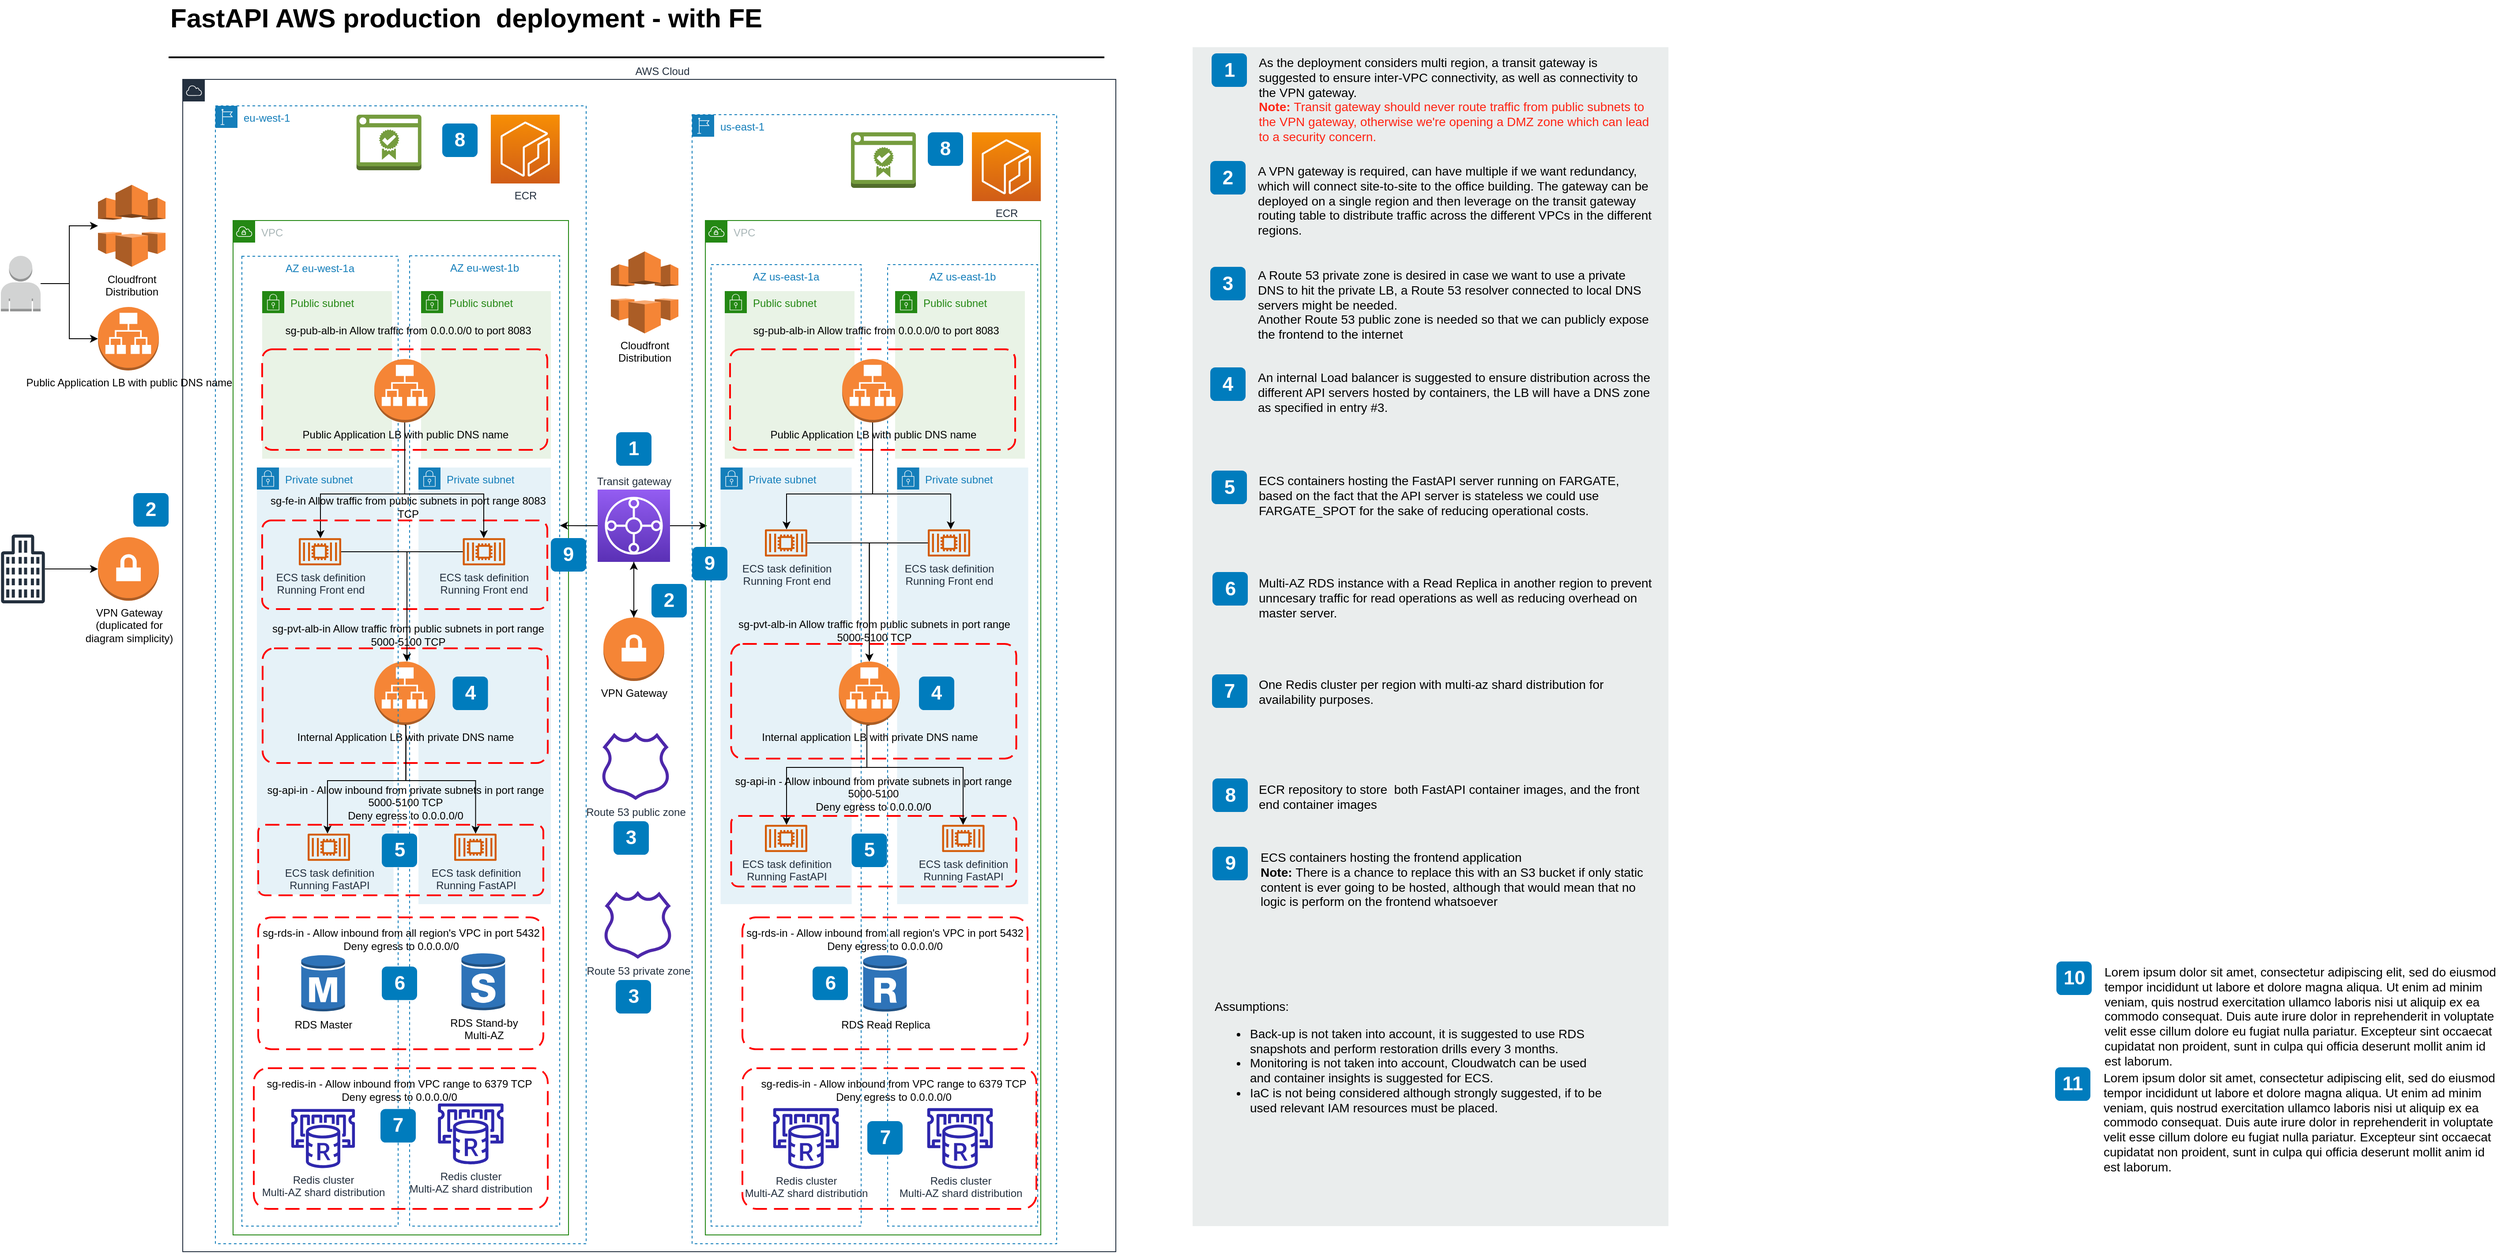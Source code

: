 <mxfile version="19.0.3" type="github">
  <diagram id="mDt5uaCLTZAT6XnBU3LA" name="Page-1">
    <mxGraphModel dx="2276" dy="579" grid="1" gridSize="10" guides="1" tooltips="1" connect="1" arrows="1" fold="1" page="1" pageScale="1" pageWidth="1169" pageHeight="827" math="0" shadow="0">
      <root>
        <mxCell id="0" />
        <mxCell id="1" parent="0" />
        <mxCell id="QfXva4Vi_orBSrp60xKn-21" value="AWS Cloud" style="points=[[0,0],[0.25,0],[0.5,0],[0.75,0],[1,0],[1,0.25],[1,0.5],[1,0.75],[1,1],[0.75,1],[0.5,1],[0.25,1],[0,1],[0,0.75],[0,0.5],[0,0.25]];outlineConnect=0;gradientColor=none;html=1;whiteSpace=wrap;fontSize=12;fontStyle=0;container=1;pointerEvents=0;collapsible=0;recursiveResize=0;shape=mxgraph.aws4.group;grIcon=mxgraph.aws4.group_aws_cloud;strokeColor=#232F3E;fillColor=none;verticalAlign=bottom;align=center;spacingLeft=30;fontColor=#232F3E;dashed=0;labelPosition=center;verticalLabelPosition=top;" vertex="1" parent="1">
          <mxGeometry x="-684" y="120" width="1057" height="1329" as="geometry" />
        </mxCell>
        <mxCell id="QfXva4Vi_orBSrp60xKn-22" value="eu-west-1" style="points=[[0,0],[0.25,0],[0.5,0],[0.75,0],[1,0],[1,0.25],[1,0.5],[1,0.75],[1,1],[0.75,1],[0.5,1],[0.25,1],[0,1],[0,0.75],[0,0.5],[0,0.25]];outlineConnect=0;gradientColor=none;html=1;whiteSpace=wrap;fontSize=12;fontStyle=0;container=1;pointerEvents=0;collapsible=0;recursiveResize=0;shape=mxgraph.aws4.group;grIcon=mxgraph.aws4.group_region;strokeColor=#147EBA;fillColor=none;verticalAlign=top;align=left;spacingLeft=30;fontColor=#147EBA;dashed=1;" vertex="1" parent="QfXva4Vi_orBSrp60xKn-21">
          <mxGeometry x="37" y="30" width="420" height="1290" as="geometry" />
        </mxCell>
        <mxCell id="QfXva4Vi_orBSrp60xKn-124" value="Public subnet" style="points=[[0,0],[0.25,0],[0.5,0],[0.75,0],[1,0],[1,0.25],[1,0.5],[1,0.75],[1,1],[0.75,1],[0.5,1],[0.25,1],[0,1],[0,0.75],[0,0.5],[0,0.25]];outlineConnect=0;gradientColor=none;html=1;whiteSpace=wrap;fontSize=12;fontStyle=0;container=1;pointerEvents=0;collapsible=0;recursiveResize=0;shape=mxgraph.aws4.group;grIcon=mxgraph.aws4.group_security_group;grStroke=0;strokeColor=#248814;fillColor=#E9F3E6;verticalAlign=top;align=left;spacingLeft=30;fontColor=#248814;dashed=0;" vertex="1" parent="QfXva4Vi_orBSrp60xKn-22">
          <mxGeometry x="233" y="210" width="147" height="190" as="geometry" />
        </mxCell>
        <mxCell id="QfXva4Vi_orBSrp60xKn-23" value="AZ eu-west-1b" style="fillColor=none;strokeColor=#147EBA;dashed=1;verticalAlign=top;fontStyle=0;fontColor=#147EBA;" vertex="1" parent="QfXva4Vi_orBSrp60xKn-22">
          <mxGeometry x="220" y="170" width="170" height="1100" as="geometry" />
        </mxCell>
        <mxCell id="QfXva4Vi_orBSrp60xKn-27" value="Private subnet" style="points=[[0,0],[0.25,0],[0.5,0],[0.75,0],[1,0],[1,0.25],[1,0.5],[1,0.75],[1,1],[0.75,1],[0.5,1],[0.25,1],[0,1],[0,0.75],[0,0.5],[0,0.25]];outlineConnect=0;gradientColor=none;html=1;whiteSpace=wrap;fontSize=12;fontStyle=0;container=1;pointerEvents=0;collapsible=0;recursiveResize=0;shape=mxgraph.aws4.group;grIcon=mxgraph.aws4.group_security_group;grStroke=0;strokeColor=#147EBA;fillColor=#E6F2F8;verticalAlign=top;align=left;spacingLeft=30;fontColor=#147EBA;dashed=0;" vertex="1" parent="QfXva4Vi_orBSrp60xKn-22">
          <mxGeometry x="47" y="410" width="154.75" height="484" as="geometry" />
        </mxCell>
        <mxCell id="QfXva4Vi_orBSrp60xKn-49" value="4" style="rounded=1;whiteSpace=wrap;html=1;fillColor=#007CBD;strokeColor=none;fontColor=#FFFFFF;fontStyle=1;fontSize=22;labelBackgroundColor=none;" vertex="1" parent="QfXva4Vi_orBSrp60xKn-27">
          <mxGeometry x="222.25" y="144" width="40" height="38" as="geometry" />
        </mxCell>
        <mxCell id="QfXva4Vi_orBSrp60xKn-24" value="Private subnet" style="points=[[0,0],[0.25,0],[0.5,0],[0.75,0],[1,0],[1,0.25],[1,0.5],[1,0.75],[1,1],[0.75,1],[0.5,1],[0.25,1],[0,1],[0,0.75],[0,0.5],[0,0.25]];outlineConnect=0;gradientColor=none;html=1;whiteSpace=wrap;fontSize=12;fontStyle=0;container=1;pointerEvents=0;collapsible=0;recursiveResize=0;shape=mxgraph.aws4.group;grIcon=mxgraph.aws4.group_security_group;grStroke=0;strokeColor=#147EBA;fillColor=#E6F2F8;verticalAlign=top;align=left;spacingLeft=30;fontColor=#147EBA;dashed=0;" vertex="1" parent="QfXva4Vi_orBSrp60xKn-22">
          <mxGeometry x="230" y="410" width="150" height="495" as="geometry" />
        </mxCell>
        <mxCell id="QfXva4Vi_orBSrp60xKn-47" value="" style="rounded=1;arcSize=10;dashed=1;strokeColor=#ff0000;fillColor=none;gradientColor=none;dashPattern=8 4;strokeWidth=2;" vertex="1" parent="QfXva4Vi_orBSrp60xKn-24">
          <mxGeometry x="-176.5" y="205" width="323" height="130" as="geometry" />
        </mxCell>
        <mxCell id="QfXva4Vi_orBSrp60xKn-127" value="4" style="rounded=1;whiteSpace=wrap;html=1;fillColor=#007CBD;strokeColor=none;fontColor=#FFFFFF;fontStyle=1;fontSize=22;labelBackgroundColor=none;" vertex="1" parent="QfXva4Vi_orBSrp60xKn-24">
          <mxGeometry x="38.75" y="237" width="40" height="38" as="geometry" />
        </mxCell>
        <mxCell id="QfXva4Vi_orBSrp60xKn-46" value="Internal Application LB with private DNS name" style="outlineConnect=0;dashed=0;verticalLabelPosition=bottom;verticalAlign=top;align=center;html=1;shape=mxgraph.aws3.application_load_balancer;fillColor=#F58536;gradientColor=none;" vertex="1" parent="QfXva4Vi_orBSrp60xKn-24">
          <mxGeometry x="-50" y="220" width="69" height="72" as="geometry" />
        </mxCell>
        <mxCell id="QfXva4Vi_orBSrp60xKn-25" value="VPC" style="points=[[0,0],[0.25,0],[0.5,0],[0.75,0],[1,0],[1,0.25],[1,0.5],[1,0.75],[1,1],[0.75,1],[0.5,1],[0.25,1],[0,1],[0,0.75],[0,0.5],[0,0.25]];outlineConnect=0;gradientColor=none;html=1;whiteSpace=wrap;fontSize=12;fontStyle=0;container=1;pointerEvents=0;collapsible=0;recursiveResize=0;shape=mxgraph.aws4.group;grIcon=mxgraph.aws4.group_vpc;strokeColor=#248814;fillColor=none;verticalAlign=top;align=left;spacingLeft=30;fontColor=#AAB7B8;dashed=0;" vertex="1" parent="QfXva4Vi_orBSrp60xKn-22">
          <mxGeometry x="20" y="130" width="380" height="1150" as="geometry" />
        </mxCell>
        <mxCell id="QfXva4Vi_orBSrp60xKn-26" value="AZ eu-west-1a" style="fillColor=none;strokeColor=#147EBA;dashed=1;verticalAlign=top;fontStyle=0;fontColor=#147EBA;" vertex="1" parent="QfXva4Vi_orBSrp60xKn-25">
          <mxGeometry x="10" y="40.5" width="177" height="1099.5" as="geometry" />
        </mxCell>
        <mxCell id="QfXva4Vi_orBSrp60xKn-28" value="RDS Master" style="outlineConnect=0;dashed=0;verticalLabelPosition=bottom;verticalAlign=top;align=center;html=1;shape=mxgraph.aws3.rds_db_instance;fillColor=#2E73B8;gradientColor=none;" vertex="1" parent="QfXva4Vi_orBSrp60xKn-25">
          <mxGeometry x="77.25" y="831.75" width="49.5" height="66" as="geometry" />
        </mxCell>
        <mxCell id="QfXva4Vi_orBSrp60xKn-33" value="" style="rounded=1;arcSize=10;dashed=1;strokeColor=#ff0000;fillColor=none;gradientColor=none;dashPattern=8 4;strokeWidth=2;" vertex="1" parent="QfXva4Vi_orBSrp60xKn-25">
          <mxGeometry x="28.5" y="790" width="323" height="149.5" as="geometry" />
        </mxCell>
        <mxCell id="QfXva4Vi_orBSrp60xKn-34" value="sg-rds-in - Allow inbound from all region&#39;s VPC in port 5432&lt;br&gt;Deny egress to 0.0.0.0/0" style="text;html=1;strokeColor=none;fillColor=none;align=center;verticalAlign=middle;whiteSpace=wrap;rounded=0;" vertex="1" parent="QfXva4Vi_orBSrp60xKn-25">
          <mxGeometry x="28.5" y="800" width="323" height="30" as="geometry" />
        </mxCell>
        <mxCell id="QfXva4Vi_orBSrp60xKn-39" value="6" style="rounded=1;whiteSpace=wrap;html=1;fillColor=#007CBD;strokeColor=none;fontColor=#FFFFFF;fontStyle=1;fontSize=22;labelBackgroundColor=none;" vertex="1" parent="QfXva4Vi_orBSrp60xKn-25">
          <mxGeometry x="168.5" y="845.75" width="40" height="38" as="geometry" />
        </mxCell>
        <mxCell id="QfXva4Vi_orBSrp60xKn-42" value="RDS Stand-by&lt;br&gt;Multi-AZ" style="outlineConnect=0;dashed=0;verticalLabelPosition=bottom;verticalAlign=top;align=center;html=1;shape=mxgraph.aws3.rds_db_instance_standby_multi_az;fillColor=#2E73B8;gradientColor=none;" vertex="1" parent="QfXva4Vi_orBSrp60xKn-25">
          <mxGeometry x="258.75" y="830" width="49.5" height="66" as="geometry" />
        </mxCell>
        <mxCell id="QfXva4Vi_orBSrp60xKn-93" value="Public subnet" style="points=[[0,0],[0.25,0],[0.5,0],[0.75,0],[1,0],[1,0.25],[1,0.5],[1,0.75],[1,1],[0.75,1],[0.5,1],[0.25,1],[0,1],[0,0.75],[0,0.5],[0,0.25]];outlineConnect=0;gradientColor=none;html=1;whiteSpace=wrap;fontSize=12;fontStyle=0;container=1;pointerEvents=0;collapsible=0;recursiveResize=0;shape=mxgraph.aws4.group;grIcon=mxgraph.aws4.group_security_group;grStroke=0;strokeColor=#248814;fillColor=#E9F3E6;verticalAlign=top;align=left;spacingLeft=30;fontColor=#248814;dashed=0;" vertex="1" parent="QfXva4Vi_orBSrp60xKn-25">
          <mxGeometry x="33" y="80" width="147" height="190" as="geometry" />
        </mxCell>
        <mxCell id="QfXva4Vi_orBSrp60xKn-125" value="" style="rounded=1;arcSize=10;dashed=1;strokeColor=#ff0000;fillColor=none;gradientColor=none;dashPattern=8 4;strokeWidth=2;" vertex="1" parent="QfXva4Vi_orBSrp60xKn-25">
          <mxGeometry x="33" y="146" width="323" height="114" as="geometry" />
        </mxCell>
        <mxCell id="QfXva4Vi_orBSrp60xKn-132" style="edgeStyle=orthogonalEdgeStyle;rounded=0;orthogonalLoop=1;jettySize=auto;html=1;exitX=0.5;exitY=1;exitDx=0;exitDy=0;exitPerimeter=0;" edge="1" parent="QfXva4Vi_orBSrp60xKn-25" source="QfXva4Vi_orBSrp60xKn-126" target="QfXva4Vi_orBSrp60xKn-129">
          <mxGeometry relative="1" as="geometry">
            <Array as="points">
              <mxPoint x="195" y="310" />
              <mxPoint x="99" y="310" />
            </Array>
          </mxGeometry>
        </mxCell>
        <mxCell id="QfXva4Vi_orBSrp60xKn-126" value="Public Application LB with public DNS name" style="outlineConnect=0;dashed=0;verticalLabelPosition=bottom;verticalAlign=top;align=center;html=1;shape=mxgraph.aws3.application_load_balancer;fillColor=#F58536;gradientColor=none;" vertex="1" parent="QfXva4Vi_orBSrp60xKn-25">
          <mxGeometry x="160" y="157" width="69" height="72" as="geometry" />
        </mxCell>
        <mxCell id="QfXva4Vi_orBSrp60xKn-128" value="sg-pub-alb-in Allow traffic from 0.0.0.0/0 to port 8083" style="text;html=1;strokeColor=none;fillColor=none;align=center;verticalAlign=middle;whiteSpace=wrap;rounded=0;" vertex="1" parent="QfXva4Vi_orBSrp60xKn-25">
          <mxGeometry x="36.5" y="110" width="323" height="30" as="geometry" />
        </mxCell>
        <mxCell id="QfXva4Vi_orBSrp60xKn-129" value="ECS task definition&lt;br&gt;Running Front end&lt;br&gt;" style="sketch=0;outlineConnect=0;fontColor=#232F3E;gradientColor=none;fillColor=#D45B07;strokeColor=none;dashed=0;verticalLabelPosition=bottom;verticalAlign=top;align=center;html=1;fontSize=12;fontStyle=0;aspect=fixed;pointerEvents=1;shape=mxgraph.aws4.container_2;" vertex="1" parent="QfXva4Vi_orBSrp60xKn-25">
          <mxGeometry x="74.5" y="360" width="48" height="31" as="geometry" />
        </mxCell>
        <mxCell id="QfXva4Vi_orBSrp60xKn-251" value="" style="rounded=1;arcSize=10;dashed=1;strokeColor=#ff0000;fillColor=none;gradientColor=none;dashPattern=8 4;strokeWidth=2;" vertex="1" parent="QfXva4Vi_orBSrp60xKn-25">
          <mxGeometry x="33" y="340" width="323" height="100.5" as="geometry" />
        </mxCell>
        <mxCell id="QfXva4Vi_orBSrp60xKn-252" value="sg-fe-in Allow traffic from public subnets in port range 8083 TCP" style="text;html=1;strokeColor=none;fillColor=none;align=center;verticalAlign=middle;whiteSpace=wrap;rounded=0;" vertex="1" parent="QfXva4Vi_orBSrp60xKn-25">
          <mxGeometry x="36.5" y="310" width="323" height="30" as="geometry" />
        </mxCell>
        <mxCell id="QfXva4Vi_orBSrp60xKn-41" value="ECR" style="sketch=0;points=[[0,0,0],[0.25,0,0],[0.5,0,0],[0.75,0,0],[1,0,0],[0,1,0],[0.25,1,0],[0.5,1,0],[0.75,1,0],[1,1,0],[0,0.25,0],[0,0.5,0],[0,0.75,0],[1,0.25,0],[1,0.5,0],[1,0.75,0]];outlineConnect=0;fontColor=#232F3E;gradientColor=#F78E04;gradientDirection=north;fillColor=#D05C17;strokeColor=#ffffff;dashed=0;verticalLabelPosition=bottom;verticalAlign=top;align=center;html=1;fontSize=12;fontStyle=0;aspect=fixed;shape=mxgraph.aws4.resourceIcon;resIcon=mxgraph.aws4.ecr;" vertex="1" parent="QfXva4Vi_orBSrp60xKn-22">
          <mxGeometry x="312" y="10" width="78" height="78" as="geometry" />
        </mxCell>
        <mxCell id="QfXva4Vi_orBSrp60xKn-50" value="8" style="rounded=1;whiteSpace=wrap;html=1;fillColor=#007CBD;strokeColor=none;fontColor=#FFFFFF;fontStyle=1;fontSize=22;labelBackgroundColor=none;" vertex="1" parent="QfXva4Vi_orBSrp60xKn-22">
          <mxGeometry x="257" y="20" width="40" height="38" as="geometry" />
        </mxCell>
        <mxCell id="QfXva4Vi_orBSrp60xKn-29" value="Redis cluster&lt;br&gt;Multi-AZ shard distribution" style="sketch=0;outlineConnect=0;fontColor=#232F3E;gradientColor=none;fillColor=#2E27AD;strokeColor=none;dashed=0;verticalLabelPosition=bottom;verticalAlign=top;align=center;html=1;fontSize=12;fontStyle=0;aspect=fixed;pointerEvents=1;shape=mxgraph.aws4.elasticache_for_redis;" vertex="1" parent="QfXva4Vi_orBSrp60xKn-22">
          <mxGeometry x="84.13" y="1137.25" width="75.74" height="67" as="geometry" />
        </mxCell>
        <mxCell id="QfXva4Vi_orBSrp60xKn-30" value="" style="rounded=1;arcSize=10;dashed=1;strokeColor=#ff0000;fillColor=none;gradientColor=none;dashPattern=8 4;strokeWidth=2;" vertex="1" parent="QfXva4Vi_orBSrp60xKn-22">
          <mxGeometry x="43.5" y="1091" width="333" height="159.5" as="geometry" />
        </mxCell>
        <mxCell id="QfXva4Vi_orBSrp60xKn-31" value="sg-redis-in - Allow inbound from VPC range to 6379 TCP&lt;br&gt;Deny egress to 0.0.0.0/0" style="text;html=1;strokeColor=none;fillColor=none;align=center;verticalAlign=middle;whiteSpace=wrap;rounded=0;" vertex="1" parent="QfXva4Vi_orBSrp60xKn-22">
          <mxGeometry x="47" y="1101" width="323" height="30" as="geometry" />
        </mxCell>
        <mxCell id="QfXva4Vi_orBSrp60xKn-40" value="7" style="rounded=1;whiteSpace=wrap;html=1;fillColor=#007CBD;strokeColor=none;fontColor=#FFFFFF;fontStyle=1;fontSize=22;labelBackgroundColor=none;" vertex="1" parent="QfXva4Vi_orBSrp60xKn-22">
          <mxGeometry x="187" y="1137.25" width="40" height="38" as="geometry" />
        </mxCell>
        <mxCell id="QfXva4Vi_orBSrp60xKn-43" value="Redis cluster&lt;br&gt;Multi-AZ shard distribution" style="sketch=0;outlineConnect=0;fontColor=#232F3E;gradientColor=none;fillColor=#2E27AD;strokeColor=none;dashed=0;verticalLabelPosition=bottom;verticalAlign=top;align=center;html=1;fontSize=12;fontStyle=0;aspect=fixed;pointerEvents=1;shape=mxgraph.aws4.elasticache_for_redis;" vertex="1" parent="QfXva4Vi_orBSrp60xKn-22">
          <mxGeometry x="250.25" y="1131" width="78" height="69" as="geometry" />
        </mxCell>
        <mxCell id="QfXva4Vi_orBSrp60xKn-32" value="ECS task definition&lt;br&gt;Running FastAPI" style="sketch=0;outlineConnect=0;fontColor=#232F3E;gradientColor=none;fillColor=#D45B07;strokeColor=none;dashed=0;verticalLabelPosition=bottom;verticalAlign=top;align=center;html=1;fontSize=12;fontStyle=0;aspect=fixed;pointerEvents=1;shape=mxgraph.aws4.container_2;" vertex="1" parent="QfXva4Vi_orBSrp60xKn-22">
          <mxGeometry x="104.5" y="825" width="48" height="31" as="geometry" />
        </mxCell>
        <mxCell id="QfXva4Vi_orBSrp60xKn-35" value="" style="rounded=1;arcSize=10;dashed=1;strokeColor=#ff0000;fillColor=none;gradientColor=none;dashPattern=8 4;strokeWidth=2;" vertex="1" parent="QfXva4Vi_orBSrp60xKn-22">
          <mxGeometry x="48.5" y="815" width="323" height="80" as="geometry" />
        </mxCell>
        <mxCell id="QfXva4Vi_orBSrp60xKn-36" value="ECS task definition&lt;br&gt;Running FastAPI&lt;br&gt;&lt;br&gt;" style="sketch=0;outlineConnect=0;fontColor=#232F3E;gradientColor=none;fillColor=#D45B07;strokeColor=none;dashed=0;verticalLabelPosition=bottom;verticalAlign=top;align=center;html=1;fontSize=12;fontStyle=0;aspect=fixed;pointerEvents=1;shape=mxgraph.aws4.container_2;" vertex="1" parent="QfXva4Vi_orBSrp60xKn-22">
          <mxGeometry x="270.5" y="825" width="48" height="31" as="geometry" />
        </mxCell>
        <mxCell id="QfXva4Vi_orBSrp60xKn-38" value="5" style="rounded=1;whiteSpace=wrap;html=1;fillColor=#007CBD;strokeColor=none;fontColor=#FFFFFF;fontStyle=1;fontSize=22;labelBackgroundColor=none;" vertex="1" parent="QfXva4Vi_orBSrp60xKn-22">
          <mxGeometry x="188.5" y="825" width="40" height="38" as="geometry" />
        </mxCell>
        <mxCell id="QfXva4Vi_orBSrp60xKn-44" style="edgeStyle=orthogonalEdgeStyle;rounded=0;orthogonalLoop=1;jettySize=auto;html=1;entryX=0.243;entryY=0.125;entryDx=0;entryDy=0;entryPerimeter=0;" edge="1" parent="QfXva4Vi_orBSrp60xKn-22" source="QfXva4Vi_orBSrp60xKn-46" target="QfXva4Vi_orBSrp60xKn-35">
          <mxGeometry relative="1" as="geometry">
            <Array as="points">
              <mxPoint x="215.75" y="765" />
              <mxPoint x="126.75" y="765" />
            </Array>
          </mxGeometry>
        </mxCell>
        <mxCell id="QfXva4Vi_orBSrp60xKn-45" style="edgeStyle=orthogonalEdgeStyle;rounded=0;orthogonalLoop=1;jettySize=auto;html=1;exitX=0.5;exitY=1;exitDx=0;exitDy=0;exitPerimeter=0;" edge="1" parent="QfXva4Vi_orBSrp60xKn-22" source="QfXva4Vi_orBSrp60xKn-46" target="QfXva4Vi_orBSrp60xKn-36">
          <mxGeometry relative="1" as="geometry">
            <Array as="points">
              <mxPoint x="215.75" y="765" />
              <mxPoint x="294.75" y="765" />
            </Array>
          </mxGeometry>
        </mxCell>
        <mxCell id="QfXva4Vi_orBSrp60xKn-37" value="sg-api-in - Allow inbound from private subnets in port range 5000-5100 TCP&lt;br&gt;Deny egress to 0.0.0.0/0" style="text;html=1;strokeColor=none;fillColor=none;align=center;verticalAlign=middle;whiteSpace=wrap;rounded=0;" vertex="1" parent="QfXva4Vi_orBSrp60xKn-22">
          <mxGeometry x="53.5" y="775" width="323" height="30" as="geometry" />
        </mxCell>
        <mxCell id="QfXva4Vi_orBSrp60xKn-48" value="sg-pvt-alb-in Allow traffic from public subnets in port range 5000-5100 TCP" style="text;html=1;strokeColor=none;fillColor=none;align=center;verticalAlign=middle;whiteSpace=wrap;rounded=0;" vertex="1" parent="QfXva4Vi_orBSrp60xKn-22">
          <mxGeometry x="57" y="585" width="323" height="30" as="geometry" />
        </mxCell>
        <mxCell id="QfXva4Vi_orBSrp60xKn-131" value="ECS task definition&lt;br&gt;Running Front end&lt;br&gt;" style="sketch=0;outlineConnect=0;fontColor=#232F3E;gradientColor=none;fillColor=#D45B07;strokeColor=none;dashed=0;verticalLabelPosition=bottom;verticalAlign=top;align=center;html=1;fontSize=12;fontStyle=0;aspect=fixed;pointerEvents=1;shape=mxgraph.aws4.container_2;" vertex="1" parent="QfXva4Vi_orBSrp60xKn-22">
          <mxGeometry x="280.25" y="490" width="48" height="31" as="geometry" />
        </mxCell>
        <mxCell id="QfXva4Vi_orBSrp60xKn-133" style="edgeStyle=orthogonalEdgeStyle;rounded=0;orthogonalLoop=1;jettySize=auto;html=1;exitX=0.5;exitY=1;exitDx=0;exitDy=0;exitPerimeter=0;" edge="1" parent="QfXva4Vi_orBSrp60xKn-22" source="QfXva4Vi_orBSrp60xKn-126" target="QfXva4Vi_orBSrp60xKn-131">
          <mxGeometry relative="1" as="geometry">
            <Array as="points">
              <mxPoint x="215" y="440" />
              <mxPoint x="304" y="440" />
            </Array>
          </mxGeometry>
        </mxCell>
        <mxCell id="QfXva4Vi_orBSrp60xKn-138" value="" style="outlineConnect=0;dashed=0;verticalLabelPosition=bottom;verticalAlign=top;align=center;html=1;shape=mxgraph.aws3.certificate_manager_2;fillColor=#759C3E;gradientColor=none;" vertex="1" parent="QfXva4Vi_orBSrp60xKn-22">
          <mxGeometry x="159.87" y="10" width="73.5" height="63" as="geometry" />
        </mxCell>
        <mxCell id="QfXva4Vi_orBSrp60xKn-134" style="edgeStyle=orthogonalEdgeStyle;rounded=0;orthogonalLoop=1;jettySize=auto;html=1;" edge="1" parent="QfXva4Vi_orBSrp60xKn-22" source="QfXva4Vi_orBSrp60xKn-129" target="QfXva4Vi_orBSrp60xKn-46">
          <mxGeometry relative="1" as="geometry">
            <Array as="points">
              <mxPoint x="217" y="506" />
            </Array>
          </mxGeometry>
        </mxCell>
        <mxCell id="QfXva4Vi_orBSrp60xKn-243" value="9" style="rounded=1;whiteSpace=wrap;html=1;fillColor=#007CBD;strokeColor=none;fontColor=#FFFFFF;fontStyle=1;fontSize=22;labelBackgroundColor=none;" vertex="1" parent="QfXva4Vi_orBSrp60xKn-22">
          <mxGeometry x="380" y="490" width="40" height="38" as="geometry" />
        </mxCell>
        <mxCell id="QfXva4Vi_orBSrp60xKn-222" style="edgeStyle=orthogonalEdgeStyle;rounded=0;orthogonalLoop=1;jettySize=auto;html=1;entryX=1.002;entryY=0.278;entryDx=0;entryDy=0;entryPerimeter=0;" edge="1" parent="QfXva4Vi_orBSrp60xKn-21" source="QfXva4Vi_orBSrp60xKn-51" target="QfXva4Vi_orBSrp60xKn-23">
          <mxGeometry relative="1" as="geometry">
            <Array as="points">
              <mxPoint x="449" y="506" />
              <mxPoint x="449" y="506" />
            </Array>
          </mxGeometry>
        </mxCell>
        <mxCell id="QfXva4Vi_orBSrp60xKn-237" style="edgeStyle=orthogonalEdgeStyle;rounded=0;orthogonalLoop=1;jettySize=auto;html=1;" edge="1" parent="QfXva4Vi_orBSrp60xKn-21" source="QfXva4Vi_orBSrp60xKn-51">
          <mxGeometry relative="1" as="geometry">
            <mxPoint x="594" y="506" as="targetPoint" />
          </mxGeometry>
        </mxCell>
        <mxCell id="QfXva4Vi_orBSrp60xKn-51" value="Transit gateway" style="sketch=0;points=[[0,0,0],[0.25,0,0],[0.5,0,0],[0.75,0,0],[1,0,0],[0,1,0],[0.25,1,0],[0.5,1,0],[0.75,1,0],[1,1,0],[0,0.25,0],[0,0.5,0],[0,0.75,0],[1,0.25,0],[1,0.5,0],[1,0.75,0]];outlineConnect=0;fontColor=#232F3E;gradientColor=#945DF2;gradientDirection=north;fillColor=#5A30B5;strokeColor=#ffffff;dashed=0;verticalLabelPosition=top;verticalAlign=bottom;align=center;html=1;fontSize=12;fontStyle=0;aspect=fixed;shape=mxgraph.aws4.resourceIcon;resIcon=mxgraph.aws4.transit_gateway;labelPosition=center;" vertex="1" parent="QfXva4Vi_orBSrp60xKn-21">
          <mxGeometry x="470" y="465" width="82" height="82" as="geometry" />
        </mxCell>
        <mxCell id="QfXva4Vi_orBSrp60xKn-52" value="VPN Gateway" style="outlineConnect=0;dashed=0;verticalLabelPosition=bottom;verticalAlign=top;align=center;html=1;shape=mxgraph.aws3.vpn_gateway;fillColor=#F58536;gradientColor=none;" vertex="1" parent="QfXva4Vi_orBSrp60xKn-21">
          <mxGeometry x="476.5" y="610" width="69" height="72" as="geometry" />
        </mxCell>
        <mxCell id="QfXva4Vi_orBSrp60xKn-53" value="us-east-1" style="points=[[0,0],[0.25,0],[0.5,0],[0.75,0],[1,0],[1,0.25],[1,0.5],[1,0.75],[1,1],[0.75,1],[0.5,1],[0.25,1],[0,1],[0,0.75],[0,0.5],[0,0.25]];outlineConnect=0;gradientColor=none;html=1;whiteSpace=wrap;fontSize=12;fontStyle=0;container=1;pointerEvents=0;collapsible=0;recursiveResize=0;shape=mxgraph.aws4.group;grIcon=mxgraph.aws4.group_region;strokeColor=#147EBA;fillColor=none;verticalAlign=top;align=left;spacingLeft=30;fontColor=#147EBA;dashed=1;" vertex="1" parent="QfXva4Vi_orBSrp60xKn-21">
          <mxGeometry x="577" y="40" width="413" height="1280" as="geometry" />
        </mxCell>
        <mxCell id="QfXva4Vi_orBSrp60xKn-55" value="AZ us-east-1b" style="fillColor=none;strokeColor=#147EBA;dashed=1;verticalAlign=top;fontStyle=0;fontColor=#147EBA;" vertex="1" parent="QfXva4Vi_orBSrp60xKn-53">
          <mxGeometry x="221.5" y="170" width="170" height="1090" as="geometry" />
        </mxCell>
        <mxCell id="QfXva4Vi_orBSrp60xKn-57" value="AZ us-east-1a" style="fillColor=none;strokeColor=#147EBA;dashed=1;verticalAlign=top;fontStyle=0;fontColor=#147EBA;" vertex="1" parent="QfXva4Vi_orBSrp60xKn-53">
          <mxGeometry x="21.5" y="170" width="170" height="1090" as="geometry" />
        </mxCell>
        <mxCell id="QfXva4Vi_orBSrp60xKn-54" value="Private subnet" style="points=[[0,0],[0.25,0],[0.5,0],[0.75,0],[1,0],[1,0.25],[1,0.5],[1,0.75],[1,1],[0.75,1],[0.5,1],[0.25,1],[0,1],[0,0.75],[0,0.5],[0,0.25]];outlineConnect=0;gradientColor=none;html=1;whiteSpace=wrap;fontSize=12;fontStyle=0;container=1;pointerEvents=0;collapsible=0;recursiveResize=0;shape=mxgraph.aws4.group;grIcon=mxgraph.aws4.group_security_group;grStroke=0;strokeColor=#147EBA;fillColor=#E6F2F8;verticalAlign=top;align=left;spacingLeft=30;fontColor=#147EBA;dashed=0;" vertex="1" parent="QfXva4Vi_orBSrp60xKn-53">
          <mxGeometry x="232.25" y="400" width="148.5" height="495" as="geometry" />
        </mxCell>
        <mxCell id="QfXva4Vi_orBSrp60xKn-56" value="Private subnet" style="points=[[0,0],[0.25,0],[0.5,0],[0.75,0],[1,0],[1,0.25],[1,0.5],[1,0.75],[1,1],[0.75,1],[0.5,1],[0.25,1],[0,1],[0,0.75],[0,0.5],[0,0.25]];outlineConnect=0;gradientColor=none;html=1;whiteSpace=wrap;fontSize=12;fontStyle=0;container=1;pointerEvents=0;collapsible=0;recursiveResize=0;shape=mxgraph.aws4.group;grIcon=mxgraph.aws4.group_security_group;grStroke=0;strokeColor=#147EBA;fillColor=#E6F2F8;verticalAlign=top;align=left;spacingLeft=30;fontColor=#147EBA;dashed=0;" vertex="1" parent="QfXva4Vi_orBSrp60xKn-53">
          <mxGeometry x="32.25" y="400" width="148.5" height="495" as="geometry" />
        </mxCell>
        <mxCell id="QfXva4Vi_orBSrp60xKn-58" value="" style="rounded=1;arcSize=10;dashed=1;strokeColor=#ff0000;fillColor=none;gradientColor=none;dashPattern=8 4;strokeWidth=2;" vertex="1" parent="QfXva4Vi_orBSrp60xKn-53">
          <mxGeometry x="44.25" y="795" width="323" height="80" as="geometry" />
        </mxCell>
        <mxCell id="QfXva4Vi_orBSrp60xKn-59" value="ECR" style="sketch=0;points=[[0,0,0],[0.25,0,0],[0.5,0,0],[0.75,0,0],[1,0,0],[0,1,0],[0.25,1,0],[0.5,1,0],[0.75,1,0],[1,1,0],[0,0.25,0],[0,0.5,0],[0,0.75,0],[1,0.25,0],[1,0.5,0],[1,0.75,0]];outlineConnect=0;fontColor=#232F3E;gradientColor=#F78E04;gradientDirection=north;fillColor=#D05C17;strokeColor=#ffffff;dashed=0;verticalLabelPosition=bottom;verticalAlign=top;align=center;html=1;fontSize=12;fontStyle=0;aspect=fixed;shape=mxgraph.aws4.resourceIcon;resIcon=mxgraph.aws4.ecr;" vertex="1" parent="QfXva4Vi_orBSrp60xKn-53">
          <mxGeometry x="317" y="20" width="78" height="78" as="geometry" />
        </mxCell>
        <mxCell id="QfXva4Vi_orBSrp60xKn-60" value="VPC" style="points=[[0,0],[0.25,0],[0.5,0],[0.75,0],[1,0],[1,0.25],[1,0.5],[1,0.75],[1,1],[0.75,1],[0.5,1],[0.25,1],[0,1],[0,0.75],[0,0.5],[0,0.25]];outlineConnect=0;gradientColor=none;html=1;whiteSpace=wrap;fontSize=12;fontStyle=0;container=1;pointerEvents=0;collapsible=0;recursiveResize=0;shape=mxgraph.aws4.group;grIcon=mxgraph.aws4.group_vpc;strokeColor=#248814;fillColor=none;verticalAlign=top;align=left;spacingLeft=30;fontColor=#AAB7B8;dashed=0;" vertex="1" parent="QfXva4Vi_orBSrp60xKn-53">
          <mxGeometry x="15" y="120" width="380" height="1150" as="geometry" />
        </mxCell>
        <mxCell id="QfXva4Vi_orBSrp60xKn-64" value="sg-api-in - Allow inbound from private subnets in port range 5000-5100&lt;br&gt;Deny egress to 0.0.0.0/0" style="text;html=1;strokeColor=none;fillColor=none;align=center;verticalAlign=middle;whiteSpace=wrap;rounded=0;" vertex="1" parent="QfXva4Vi_orBSrp60xKn-60">
          <mxGeometry x="29.25" y="635" width="323" height="30" as="geometry" />
        </mxCell>
        <mxCell id="QfXva4Vi_orBSrp60xKn-71" value="" style="rounded=1;arcSize=10;dashed=1;strokeColor=#ff0000;fillColor=none;gradientColor=none;dashPattern=8 4;strokeWidth=2;" vertex="1" parent="QfXva4Vi_orBSrp60xKn-60">
          <mxGeometry x="42" y="961" width="333" height="159.5" as="geometry" />
        </mxCell>
        <mxCell id="QfXva4Vi_orBSrp60xKn-72" value="Redis cluster&lt;br&gt;Multi-AZ shard distribution" style="sketch=0;outlineConnect=0;fontColor=#232F3E;gradientColor=none;fillColor=#2E27AD;strokeColor=none;dashed=0;verticalLabelPosition=bottom;verticalAlign=top;align=center;html=1;fontSize=12;fontStyle=0;aspect=fixed;pointerEvents=1;shape=mxgraph.aws4.elasticache_for_redis;" vertex="1" parent="QfXva4Vi_orBSrp60xKn-60">
          <mxGeometry x="75" y="1006.25" width="78" height="69" as="geometry" />
        </mxCell>
        <mxCell id="QfXva4Vi_orBSrp60xKn-73" value="Redis cluster&lt;br&gt;Multi-AZ shard distribution" style="sketch=0;outlineConnect=0;fontColor=#232F3E;gradientColor=none;fillColor=#2E27AD;strokeColor=none;dashed=0;verticalLabelPosition=bottom;verticalAlign=top;align=center;html=1;fontSize=12;fontStyle=0;aspect=fixed;pointerEvents=1;shape=mxgraph.aws4.elasticache_for_redis;" vertex="1" parent="QfXva4Vi_orBSrp60xKn-60">
          <mxGeometry x="249.5" y="1006.25" width="78" height="69" as="geometry" />
        </mxCell>
        <mxCell id="QfXva4Vi_orBSrp60xKn-74" value="sg-redis-in - Allow inbound from VPC range to 6379 TCP&lt;br&gt;Deny egress to 0.0.0.0/0" style="text;html=1;strokeColor=none;fillColor=none;align=center;verticalAlign=middle;whiteSpace=wrap;rounded=0;" vertex="1" parent="QfXva4Vi_orBSrp60xKn-60">
          <mxGeometry x="52" y="971" width="323" height="30" as="geometry" />
        </mxCell>
        <mxCell id="QfXva4Vi_orBSrp60xKn-79" value="7" style="rounded=1;whiteSpace=wrap;html=1;fillColor=#007CBD;strokeColor=none;fontColor=#FFFFFF;fontStyle=1;fontSize=22;labelBackgroundColor=none;" vertex="1" parent="QfXva4Vi_orBSrp60xKn-60">
          <mxGeometry x="183.5" y="1021" width="40" height="38" as="geometry" />
        </mxCell>
        <mxCell id="QfXva4Vi_orBSrp60xKn-226" value="Public subnet" style="points=[[0,0],[0.25,0],[0.5,0],[0.75,0],[1,0],[1,0.25],[1,0.5],[1,0.75],[1,1],[0.75,1],[0.5,1],[0.25,1],[0,1],[0,0.75],[0,0.5],[0,0.25]];outlineConnect=0;gradientColor=none;html=1;whiteSpace=wrap;fontSize=12;fontStyle=0;container=1;pointerEvents=0;collapsible=0;recursiveResize=0;shape=mxgraph.aws4.group;grIcon=mxgraph.aws4.group_security_group;grStroke=0;strokeColor=#248814;fillColor=#E9F3E6;verticalAlign=top;align=left;spacingLeft=30;fontColor=#248814;dashed=0;" vertex="1" parent="QfXva4Vi_orBSrp60xKn-60">
          <mxGeometry x="22" y="80" width="147" height="190" as="geometry" />
        </mxCell>
        <mxCell id="QfXva4Vi_orBSrp60xKn-225" value="Public subnet" style="points=[[0,0],[0.25,0],[0.5,0],[0.75,0],[1,0],[1,0.25],[1,0.5],[1,0.75],[1,1],[0.75,1],[0.5,1],[0.25,1],[0,1],[0,0.75],[0,0.5],[0,0.25]];outlineConnect=0;gradientColor=none;html=1;whiteSpace=wrap;fontSize=12;fontStyle=0;container=1;pointerEvents=0;collapsible=0;recursiveResize=0;shape=mxgraph.aws4.group;grIcon=mxgraph.aws4.group_security_group;grStroke=0;strokeColor=#248814;fillColor=#E9F3E6;verticalAlign=top;align=left;spacingLeft=30;fontColor=#248814;dashed=0;" vertex="1" parent="QfXva4Vi_orBSrp60xKn-60">
          <mxGeometry x="215" y="80" width="147" height="190" as="geometry" />
        </mxCell>
        <mxCell id="QfXva4Vi_orBSrp60xKn-230" value="ECS task definition&lt;br&gt;Running Front end&lt;br&gt;" style="sketch=0;outlineConnect=0;fontColor=#232F3E;gradientColor=none;fillColor=#D45B07;strokeColor=none;dashed=0;verticalLabelPosition=bottom;verticalAlign=top;align=center;html=1;fontSize=12;fontStyle=0;aspect=fixed;pointerEvents=1;shape=mxgraph.aws4.container_2;" vertex="1" parent="QfXva4Vi_orBSrp60xKn-60">
          <mxGeometry x="67.5" y="350" width="48" height="31" as="geometry" />
        </mxCell>
        <mxCell id="QfXva4Vi_orBSrp60xKn-70" value="ECS task definition&lt;br&gt;Running FastAPI" style="sketch=0;outlineConnect=0;fontColor=#232F3E;gradientColor=none;fillColor=#D45B07;strokeColor=none;dashed=0;verticalLabelPosition=bottom;verticalAlign=top;align=center;html=1;fontSize=12;fontStyle=0;aspect=fixed;pointerEvents=1;shape=mxgraph.aws4.container_2;" vertex="1" parent="QfXva4Vi_orBSrp60xKn-53">
          <mxGeometry x="283.25" y="805" width="48" height="31" as="geometry" />
        </mxCell>
        <mxCell id="QfXva4Vi_orBSrp60xKn-75" value="ECS task definition&lt;br&gt;Running FastAPI" style="sketch=0;outlineConnect=0;fontColor=#232F3E;gradientColor=none;fillColor=#D45B07;strokeColor=none;dashed=0;verticalLabelPosition=bottom;verticalAlign=top;align=center;html=1;fontSize=12;fontStyle=0;aspect=fixed;pointerEvents=1;shape=mxgraph.aws4.container_2;" vertex="1" parent="QfXva4Vi_orBSrp60xKn-53">
          <mxGeometry x="82.5" y="805" width="48" height="31" as="geometry" />
        </mxCell>
        <mxCell id="QfXva4Vi_orBSrp60xKn-76" style="edgeStyle=orthogonalEdgeStyle;rounded=0;orthogonalLoop=1;jettySize=auto;html=1;exitX=0.5;exitY=1;exitDx=0;exitDy=0;exitPerimeter=0;" edge="1" parent="QfXva4Vi_orBSrp60xKn-53" source="QfXva4Vi_orBSrp60xKn-67" target="QfXva4Vi_orBSrp60xKn-75">
          <mxGeometry relative="1" as="geometry">
            <Array as="points">
              <mxPoint x="198" y="740" />
              <mxPoint x="107" y="740" />
            </Array>
          </mxGeometry>
        </mxCell>
        <mxCell id="QfXva4Vi_orBSrp60xKn-77" style="edgeStyle=orthogonalEdgeStyle;rounded=0;orthogonalLoop=1;jettySize=auto;html=1;exitX=0.5;exitY=1;exitDx=0;exitDy=0;exitPerimeter=0;" edge="1" parent="QfXva4Vi_orBSrp60xKn-53" source="QfXva4Vi_orBSrp60xKn-67" target="QfXva4Vi_orBSrp60xKn-70">
          <mxGeometry relative="1" as="geometry">
            <Array as="points">
              <mxPoint x="198" y="740" />
              <mxPoint x="307" y="740" />
            </Array>
          </mxGeometry>
        </mxCell>
        <mxCell id="QfXva4Vi_orBSrp60xKn-78" value="5" style="rounded=1;whiteSpace=wrap;html=1;fillColor=#007CBD;strokeColor=none;fontColor=#FFFFFF;fontStyle=1;fontSize=22;labelBackgroundColor=none;" vertex="1" parent="QfXva4Vi_orBSrp60xKn-53">
          <mxGeometry x="180.75" y="815" width="40" height="38" as="geometry" />
        </mxCell>
        <mxCell id="QfXva4Vi_orBSrp60xKn-80" value="8" style="rounded=1;whiteSpace=wrap;html=1;fillColor=#007CBD;strokeColor=none;fontColor=#FFFFFF;fontStyle=1;fontSize=22;labelBackgroundColor=none;" vertex="1" parent="QfXva4Vi_orBSrp60xKn-53">
          <mxGeometry x="267" y="20" width="40" height="38" as="geometry" />
        </mxCell>
        <mxCell id="QfXva4Vi_orBSrp60xKn-221" value="" style="outlineConnect=0;dashed=0;verticalLabelPosition=bottom;verticalAlign=top;align=center;html=1;shape=mxgraph.aws3.certificate_manager_2;fillColor=#759C3E;gradientColor=none;" vertex="1" parent="QfXva4Vi_orBSrp60xKn-53">
          <mxGeometry x="180" y="20" width="73.5" height="63" as="geometry" />
        </mxCell>
        <mxCell id="QfXva4Vi_orBSrp60xKn-61" value="RDS Read Replica" style="outlineConnect=0;dashed=0;verticalLabelPosition=bottom;verticalAlign=top;align=center;html=1;shape=mxgraph.aws3.rds_db_instance_read_replica;fillColor=#2E73B8;gradientColor=none;" vertex="1" parent="QfXva4Vi_orBSrp60xKn-53">
          <mxGeometry x="193.75" y="951.75" width="49.5" height="66" as="geometry" />
        </mxCell>
        <mxCell id="QfXva4Vi_orBSrp60xKn-62" value="" style="rounded=1;arcSize=10;dashed=1;strokeColor=#ff0000;fillColor=none;gradientColor=none;dashPattern=8 4;strokeWidth=2;" vertex="1" parent="QfXva4Vi_orBSrp60xKn-53">
          <mxGeometry x="57" y="910" width="323" height="149.5" as="geometry" />
        </mxCell>
        <mxCell id="QfXva4Vi_orBSrp60xKn-63" value="sg-rds-in - Allow inbound from all region&#39;s VPC in port 5432&lt;br&gt;Deny egress to 0.0.0.0/0" style="text;html=1;strokeColor=none;fillColor=none;align=center;verticalAlign=middle;whiteSpace=wrap;rounded=0;" vertex="1" parent="QfXva4Vi_orBSrp60xKn-53">
          <mxGeometry x="57" y="920" width="323" height="30" as="geometry" />
        </mxCell>
        <mxCell id="QfXva4Vi_orBSrp60xKn-69" value="6" style="rounded=1;whiteSpace=wrap;html=1;fillColor=#007CBD;strokeColor=none;fontColor=#FFFFFF;fontStyle=1;fontSize=22;labelBackgroundColor=none;" vertex="1" parent="QfXva4Vi_orBSrp60xKn-53">
          <mxGeometry x="136.5" y="965.75" width="40" height="38" as="geometry" />
        </mxCell>
        <mxCell id="QfXva4Vi_orBSrp60xKn-227" value="" style="rounded=1;arcSize=10;dashed=1;strokeColor=#ff0000;fillColor=none;gradientColor=none;dashPattern=8 4;strokeWidth=2;" vertex="1" parent="QfXva4Vi_orBSrp60xKn-53">
          <mxGeometry x="43" y="266" width="323" height="114" as="geometry" />
        </mxCell>
        <mxCell id="QfXva4Vi_orBSrp60xKn-234" style="edgeStyle=orthogonalEdgeStyle;rounded=0;orthogonalLoop=1;jettySize=auto;html=1;exitX=0.5;exitY=1;exitDx=0;exitDy=0;exitPerimeter=0;" edge="1" parent="QfXva4Vi_orBSrp60xKn-53" source="QfXva4Vi_orBSrp60xKn-228" target="QfXva4Vi_orBSrp60xKn-230">
          <mxGeometry relative="1" as="geometry">
            <Array as="points">
              <mxPoint x="205" y="430" />
              <mxPoint x="107" y="430" />
            </Array>
          </mxGeometry>
        </mxCell>
        <mxCell id="QfXva4Vi_orBSrp60xKn-235" style="edgeStyle=orthogonalEdgeStyle;rounded=0;orthogonalLoop=1;jettySize=auto;html=1;exitX=0.5;exitY=1;exitDx=0;exitDy=0;exitPerimeter=0;" edge="1" parent="QfXva4Vi_orBSrp60xKn-53" source="QfXva4Vi_orBSrp60xKn-228" target="QfXva4Vi_orBSrp60xKn-231">
          <mxGeometry relative="1" as="geometry">
            <Array as="points">
              <mxPoint x="205" y="430" />
              <mxPoint x="293" y="430" />
            </Array>
          </mxGeometry>
        </mxCell>
        <mxCell id="QfXva4Vi_orBSrp60xKn-228" value="Public Application LB with public DNS name" style="outlineConnect=0;dashed=0;verticalLabelPosition=bottom;verticalAlign=top;align=center;html=1;shape=mxgraph.aws3.application_load_balancer;fillColor=#F58536;gradientColor=none;" vertex="1" parent="QfXva4Vi_orBSrp60xKn-53">
          <mxGeometry x="170" y="277" width="69" height="72" as="geometry" />
        </mxCell>
        <mxCell id="QfXva4Vi_orBSrp60xKn-229" value="sg-pub-alb-in Allow traffic from 0.0.0.0/0 to port 8083" style="text;html=1;strokeColor=none;fillColor=none;align=center;verticalAlign=middle;whiteSpace=wrap;rounded=0;" vertex="1" parent="QfXva4Vi_orBSrp60xKn-53">
          <mxGeometry x="46.5" y="230" width="323" height="30" as="geometry" />
        </mxCell>
        <mxCell id="QfXva4Vi_orBSrp60xKn-232" style="edgeStyle=orthogonalEdgeStyle;rounded=0;orthogonalLoop=1;jettySize=auto;html=1;" edge="1" parent="QfXva4Vi_orBSrp60xKn-53" source="QfXva4Vi_orBSrp60xKn-230" target="QfXva4Vi_orBSrp60xKn-67">
          <mxGeometry relative="1" as="geometry" />
        </mxCell>
        <mxCell id="QfXva4Vi_orBSrp60xKn-233" style="edgeStyle=orthogonalEdgeStyle;rounded=0;orthogonalLoop=1;jettySize=auto;html=1;entryX=0.5;entryY=0;entryDx=0;entryDy=0;entryPerimeter=0;" edge="1" parent="QfXva4Vi_orBSrp60xKn-53" source="QfXva4Vi_orBSrp60xKn-231" target="QfXva4Vi_orBSrp60xKn-67">
          <mxGeometry relative="1" as="geometry" />
        </mxCell>
        <mxCell id="QfXva4Vi_orBSrp60xKn-231" value="ECS task definition&lt;br&gt;Running Front end&lt;br&gt;" style="sketch=0;outlineConnect=0;fontColor=#232F3E;gradientColor=none;fillColor=#D45B07;strokeColor=none;dashed=0;verticalLabelPosition=bottom;verticalAlign=top;align=center;html=1;fontSize=12;fontStyle=0;aspect=fixed;pointerEvents=1;shape=mxgraph.aws4.container_2;" vertex="1" parent="QfXva4Vi_orBSrp60xKn-53">
          <mxGeometry x="267" y="470" width="48" height="31" as="geometry" />
        </mxCell>
        <mxCell id="QfXva4Vi_orBSrp60xKn-66" value="" style="rounded=1;arcSize=10;dashed=1;strokeColor=#ff0000;fillColor=none;gradientColor=none;dashPattern=8 4;strokeWidth=2;" vertex="1" parent="QfXva4Vi_orBSrp60xKn-53">
          <mxGeometry x="44.25" y="600" width="323" height="130" as="geometry" />
        </mxCell>
        <mxCell id="QfXva4Vi_orBSrp60xKn-67" value="Internal application LB with private DNS name" style="outlineConnect=0;dashed=0;verticalLabelPosition=bottom;verticalAlign=top;align=center;html=1;shape=mxgraph.aws3.application_load_balancer;fillColor=#F58534;gradientColor=none;" vertex="1" parent="QfXva4Vi_orBSrp60xKn-53">
          <mxGeometry x="166.25" y="620" width="69" height="72" as="geometry" />
        </mxCell>
        <mxCell id="QfXva4Vi_orBSrp60xKn-68" value="4" style="rounded=1;whiteSpace=wrap;html=1;fillColor=#007CBD;strokeColor=none;fontColor=#FFFFFF;fontStyle=1;fontSize=22;labelBackgroundColor=none;" vertex="1" parent="QfXva4Vi_orBSrp60xKn-53">
          <mxGeometry x="257" y="637" width="40" height="38" as="geometry" />
        </mxCell>
        <mxCell id="QfXva4Vi_orBSrp60xKn-65" value="sg-pvt-alb-in Allow traffic from public subnets in port range 5000-5100 TCP" style="text;html=1;strokeColor=none;fillColor=none;align=center;verticalAlign=middle;whiteSpace=wrap;rounded=0;" vertex="1" parent="QfXva4Vi_orBSrp60xKn-53">
          <mxGeometry x="45" y="570" width="323" height="30" as="geometry" />
        </mxCell>
        <mxCell id="QfXva4Vi_orBSrp60xKn-244" value="9" style="rounded=1;whiteSpace=wrap;html=1;fillColor=#007CBD;strokeColor=none;fontColor=#FFFFFF;fontStyle=1;fontSize=22;labelBackgroundColor=none;" vertex="1" parent="QfXva4Vi_orBSrp60xKn-53">
          <mxGeometry y="490" width="40" height="38" as="geometry" />
        </mxCell>
        <mxCell id="QfXva4Vi_orBSrp60xKn-83" style="edgeStyle=orthogonalEdgeStyle;rounded=0;orthogonalLoop=1;jettySize=auto;html=1;" edge="1" parent="QfXva4Vi_orBSrp60xKn-21" source="QfXva4Vi_orBSrp60xKn-51" target="QfXva4Vi_orBSrp60xKn-52">
          <mxGeometry relative="1" as="geometry" />
        </mxCell>
        <mxCell id="QfXva4Vi_orBSrp60xKn-84" style="edgeStyle=orthogonalEdgeStyle;rounded=0;orthogonalLoop=1;jettySize=auto;html=1;entryX=0.5;entryY=1;entryDx=0;entryDy=0;entryPerimeter=0;" edge="1" parent="QfXva4Vi_orBSrp60xKn-21" source="QfXva4Vi_orBSrp60xKn-52" target="QfXva4Vi_orBSrp60xKn-51">
          <mxGeometry relative="1" as="geometry" />
        </mxCell>
        <mxCell id="QfXva4Vi_orBSrp60xKn-85" value="Route 53 public zone" style="sketch=0;outlineConnect=0;fontColor=#232F3E;gradientColor=none;fillColor=#4D27AA;strokeColor=none;dashed=0;verticalLabelPosition=bottom;verticalAlign=top;align=center;html=1;fontSize=12;fontStyle=0;aspect=fixed;pointerEvents=1;shape=mxgraph.aws4.hosted_zone;" vertex="1" parent="QfXva4Vi_orBSrp60xKn-21">
          <mxGeometry x="474" y="740" width="78" height="77" as="geometry" />
        </mxCell>
        <mxCell id="QfXva4Vi_orBSrp60xKn-86" value="1" style="rounded=1;whiteSpace=wrap;html=1;fillColor=#007CBD;strokeColor=none;fontColor=#FFFFFF;fontStyle=1;fontSize=22;labelBackgroundColor=none;" vertex="1" parent="QfXva4Vi_orBSrp60xKn-21">
          <mxGeometry x="491" y="400" width="40" height="38" as="geometry" />
        </mxCell>
        <mxCell id="QfXva4Vi_orBSrp60xKn-87" value="2" style="rounded=1;whiteSpace=wrap;html=1;fillColor=#007CBD;strokeColor=none;fontColor=#FFFFFF;fontStyle=1;fontSize=22;labelBackgroundColor=none;" vertex="1" parent="QfXva4Vi_orBSrp60xKn-21">
          <mxGeometry x="531" y="572" width="40" height="38" as="geometry" />
        </mxCell>
        <mxCell id="QfXva4Vi_orBSrp60xKn-88" value="3" style="rounded=1;whiteSpace=wrap;html=1;fillColor=#007CBD;strokeColor=none;fontColor=#FFFFFF;fontStyle=1;fontSize=22;labelBackgroundColor=none;" vertex="1" parent="QfXva4Vi_orBSrp60xKn-21">
          <mxGeometry x="488" y="841" width="40" height="38" as="geometry" />
        </mxCell>
        <mxCell id="QfXva4Vi_orBSrp60xKn-136" value="Route 53 private zone" style="sketch=0;outlineConnect=0;fontColor=#232F3E;gradientColor=none;fillColor=#4D27AA;strokeColor=none;dashed=0;verticalLabelPosition=bottom;verticalAlign=top;align=center;html=1;fontSize=12;fontStyle=0;aspect=fixed;pointerEvents=1;shape=mxgraph.aws4.hosted_zone;" vertex="1" parent="QfXva4Vi_orBSrp60xKn-21">
          <mxGeometry x="476.5" y="920" width="78" height="77" as="geometry" />
        </mxCell>
        <mxCell id="QfXva4Vi_orBSrp60xKn-137" value="3" style="rounded=1;whiteSpace=wrap;html=1;fillColor=#007CBD;strokeColor=none;fontColor=#FFFFFF;fontStyle=1;fontSize=22;labelBackgroundColor=none;" vertex="1" parent="QfXva4Vi_orBSrp60xKn-21">
          <mxGeometry x="490.5" y="1021" width="40" height="38" as="geometry" />
        </mxCell>
        <mxCell id="QfXva4Vi_orBSrp60xKn-1" value="FastAPI AWS production&amp;nbsp; deployment - with FE" style="text;html=1;resizable=0;points=[];autosize=1;align=left;verticalAlign=top;spacingTop=-4;fontSize=30;fontStyle=1" vertex="1" parent="1">
          <mxGeometry x="-700" y="30" width="690" height="40" as="geometry" />
        </mxCell>
        <mxCell id="QfXva4Vi_orBSrp60xKn-2" value="" style="line;strokeWidth=2;html=1;fontSize=14;" vertex="1" parent="1">
          <mxGeometry x="-700" y="90" width="1060" height="10" as="geometry" />
        </mxCell>
        <mxCell id="QfXva4Vi_orBSrp60xKn-3" value="" style="rounded=0;whiteSpace=wrap;html=1;fillColor=#EAEDED;fontSize=22;fontColor=#FFFFFF;strokeColor=none;labelBackgroundColor=none;" vertex="1" parent="1">
          <mxGeometry x="460" y="83.5" width="539" height="1336.5" as="geometry" />
        </mxCell>
        <mxCell id="QfXva4Vi_orBSrp60xKn-4" value="1" style="rounded=1;whiteSpace=wrap;html=1;fillColor=#007CBD;strokeColor=none;fontColor=#FFFFFF;fontStyle=1;fontSize=22;labelBackgroundColor=none;" vertex="1" parent="1">
          <mxGeometry x="481.5" y="90.5" width="40" height="38" as="geometry" />
        </mxCell>
        <mxCell id="QfXva4Vi_orBSrp60xKn-5" value="2" style="rounded=1;whiteSpace=wrap;html=1;fillColor=#007CBD;strokeColor=none;fontColor=#FFFFFF;fontStyle=1;fontSize=22;labelBackgroundColor=none;" vertex="1" parent="1">
          <mxGeometry x="480" y="212.5" width="40" height="38" as="geometry" />
        </mxCell>
        <mxCell id="QfXva4Vi_orBSrp60xKn-6" value="3" style="rounded=1;whiteSpace=wrap;html=1;fillColor=#007CBD;strokeColor=none;fontColor=#FFFFFF;fontStyle=1;fontSize=22;labelBackgroundColor=none;" vertex="1" parent="1">
          <mxGeometry x="480" y="332.5" width="40" height="38" as="geometry" />
        </mxCell>
        <mxCell id="QfXva4Vi_orBSrp60xKn-7" value="4" style="rounded=1;whiteSpace=wrap;html=1;fillColor=#007CBD;strokeColor=none;fontColor=#FFFFFF;fontStyle=1;fontSize=22;labelBackgroundColor=none;" vertex="1" parent="1">
          <mxGeometry x="480" y="446.5" width="40" height="38" as="geometry" />
        </mxCell>
        <mxCell id="QfXva4Vi_orBSrp60xKn-8" value="5" style="rounded=1;whiteSpace=wrap;html=1;fillColor=#007CBD;strokeColor=none;fontColor=#FFFFFF;fontStyle=1;fontSize=22;labelBackgroundColor=none;" vertex="1" parent="1">
          <mxGeometry x="481.5" y="563.5" width="40" height="38" as="geometry" />
        </mxCell>
        <mxCell id="QfXva4Vi_orBSrp60xKn-9" value="6" style="rounded=1;whiteSpace=wrap;html=1;fillColor=#007CBD;strokeColor=none;fontColor=#FFFFFF;fontStyle=1;fontSize=22;labelBackgroundColor=none;" vertex="1" parent="1">
          <mxGeometry x="482.5" y="678.5" width="40" height="38" as="geometry" />
        </mxCell>
        <mxCell id="QfXva4Vi_orBSrp60xKn-10" value="7" style="rounded=1;whiteSpace=wrap;html=1;fillColor=#007CBD;strokeColor=none;fontColor=#FFFFFF;fontStyle=1;fontSize=22;labelBackgroundColor=none;" vertex="1" parent="1">
          <mxGeometry x="482" y="794.5" width="40" height="38" as="geometry" />
        </mxCell>
        <mxCell id="QfXva4Vi_orBSrp60xKn-11" value="8" style="rounded=1;whiteSpace=wrap;html=1;fillColor=#007CBD;strokeColor=none;fontColor=#FFFFFF;fontStyle=1;fontSize=22;labelBackgroundColor=none;" vertex="1" parent="1">
          <mxGeometry x="482.5" y="912.5" width="40" height="38" as="geometry" />
        </mxCell>
        <mxCell id="QfXva4Vi_orBSrp60xKn-12" value="&lt;div&gt;As the deployment considers multi region, a transit gateway is suggested to ensure inter-VPC connectivity, as well as connectivity to the VPN gateway.&lt;/div&gt;&lt;div&gt;&lt;font color=&quot;#FF2414&quot;&gt;&lt;b&gt;Note: &lt;/b&gt;Transit gateway should never route traffic from public subnets to the VPN gateway, otherwise we&#39;re opening a DMZ zone which can lead to a security concern.&lt;/font&gt;&lt;br&gt;&lt;/div&gt;" style="text;html=1;align=left;verticalAlign=top;spacingTop=-4;fontSize=14;labelBackgroundColor=none;whiteSpace=wrap;" vertex="1" parent="1">
          <mxGeometry x="533" y="90" width="449" height="118" as="geometry" />
        </mxCell>
        <mxCell id="QfXva4Vi_orBSrp60xKn-13" value="A VPN gateway is required, can have multiple if we want redundancy, which will connect site-to-site to the office building. The gateway can be deployed on a single region and then leverage on the transit gateway routing table to distribute traffic across the different VPCs in the different regions." style="text;html=1;align=left;verticalAlign=top;spacingTop=-4;fontSize=14;labelBackgroundColor=none;whiteSpace=wrap;" vertex="1" parent="1">
          <mxGeometry x="532" y="213" width="450" height="115" as="geometry" />
        </mxCell>
        <mxCell id="QfXva4Vi_orBSrp60xKn-14" value="&lt;div&gt;A Route 53 private zone is desired in case we want to use a private DNS to hit the private LB, a Route 53 resolver connected to local DNS servers might be needed.&lt;/div&gt;&lt;div&gt;Another Route 53 public zone is needed so that we can publicly expose the frontend to the internet&lt;br&gt;&lt;/div&gt;" style="text;html=1;align=left;verticalAlign=top;spacingTop=-4;fontSize=14;labelBackgroundColor=none;whiteSpace=wrap;" vertex="1" parent="1">
          <mxGeometry x="532" y="331" width="450" height="117" as="geometry" />
        </mxCell>
        <mxCell id="QfXva4Vi_orBSrp60xKn-15" value="An internal Load balancer is suggested to ensure distribution across the different API servers hosted by containers, the LB will have a DNS zone as specified in entry #3." style="text;html=1;align=left;verticalAlign=top;spacingTop=-4;fontSize=14;labelBackgroundColor=none;whiteSpace=wrap;" vertex="1" parent="1">
          <mxGeometry x="532" y="447" width="450" height="121" as="geometry" />
        </mxCell>
        <mxCell id="QfXva4Vi_orBSrp60xKn-16" value="ECS containers hosting the FastAPI server running on FARGATE, based on the fact that the API server is stateless we could use FARGATE_SPOT for the sake of reducing operational costs." style="text;html=1;align=left;verticalAlign=top;spacingTop=-4;fontSize=14;labelBackgroundColor=none;whiteSpace=wrap;" vertex="1" parent="1">
          <mxGeometry x="533" y="564" width="449" height="114" as="geometry" />
        </mxCell>
        <mxCell id="QfXva4Vi_orBSrp60xKn-17" value="Multi-AZ RDS instance with a Read Replica in another region to prevent unncesary traffic for read operations as well as reducing overhead on master server." style="text;html=1;align=left;verticalAlign=top;spacingTop=-4;fontSize=14;labelBackgroundColor=none;whiteSpace=wrap;" vertex="1" parent="1">
          <mxGeometry x="533" y="680" width="450" height="118" as="geometry" />
        </mxCell>
        <mxCell id="QfXva4Vi_orBSrp60xKn-18" value="One Redis cluster per region with multi-az shard distribution for availability purposes." style="text;html=1;align=left;verticalAlign=top;spacingTop=-4;fontSize=14;labelBackgroundColor=none;whiteSpace=wrap;" vertex="1" parent="1">
          <mxGeometry x="533" y="795" width="449" height="113" as="geometry" />
        </mxCell>
        <mxCell id="QfXva4Vi_orBSrp60xKn-19" value="ECR repository to store&amp;nbsp; both FastAPI container images, and the front end container images" style="text;html=1;align=left;verticalAlign=top;spacingTop=-4;fontSize=14;labelBackgroundColor=none;whiteSpace=wrap;" vertex="1" parent="1">
          <mxGeometry x="533" y="914" width="449" height="124" as="geometry" />
        </mxCell>
        <mxCell id="QfXva4Vi_orBSrp60xKn-20" value="&lt;div&gt;Assumptions:&lt;/div&gt;&lt;div&gt;&lt;ul&gt;&lt;li&gt;Back-up is not taken into account, it is suggested to use RDS snapshots and perform restoration drills every 3 months.&lt;/li&gt;&lt;li&gt;Monitoring is not taken into account, Cloudwatch can be used and container insights is suggested for ECS.&lt;/li&gt;&lt;li&gt;IaC is not being considered although strongly suggested, if to be used relevant IAM resources must be placed.&lt;br&gt;&lt;/li&gt;&lt;/ul&gt;&lt;/div&gt;" style="text;html=1;align=left;verticalAlign=top;spacingTop=-4;fontSize=14;labelBackgroundColor=none;whiteSpace=wrap;" vertex="1" parent="1">
          <mxGeometry x="482.5" y="1160" width="449" height="115" as="geometry" />
        </mxCell>
        <mxCell id="QfXva4Vi_orBSrp60xKn-89" style="edgeStyle=orthogonalEdgeStyle;rounded=0;orthogonalLoop=1;jettySize=auto;html=1;entryX=0;entryY=0.5;entryDx=0;entryDy=0;entryPerimeter=0;" edge="1" parent="1" source="QfXva4Vi_orBSrp60xKn-90" target="QfXva4Vi_orBSrp60xKn-91">
          <mxGeometry relative="1" as="geometry" />
        </mxCell>
        <mxCell id="QfXva4Vi_orBSrp60xKn-90" value="" style="sketch=0;outlineConnect=0;fontColor=#232F3E;gradientColor=none;fillColor=#232F3D;strokeColor=none;dashed=0;verticalLabelPosition=bottom;verticalAlign=top;align=center;html=1;fontSize=12;fontStyle=0;aspect=fixed;pointerEvents=1;shape=mxgraph.aws4.office_building;" vertex="1" parent="1">
          <mxGeometry x="-890" y="636" width="50" height="78" as="geometry" />
        </mxCell>
        <mxCell id="QfXva4Vi_orBSrp60xKn-91" value="VPN Gateway&lt;br&gt;(duplicated for&lt;br&gt;diagram simplicity)" style="outlineConnect=0;dashed=0;verticalLabelPosition=bottom;verticalAlign=top;align=center;html=1;shape=mxgraph.aws3.vpn_gateway;fillColor=#F58536;gradientColor=none;" vertex="1" parent="1">
          <mxGeometry x="-780" y="639" width="69" height="72" as="geometry" />
        </mxCell>
        <mxCell id="QfXva4Vi_orBSrp60xKn-92" value="2" style="rounded=1;whiteSpace=wrap;html=1;fillColor=#007CBD;strokeColor=none;fontColor=#FFFFFF;fontStyle=1;fontSize=22;labelBackgroundColor=none;" vertex="1" parent="1">
          <mxGeometry x="-740" y="589" width="40" height="38" as="geometry" />
        </mxCell>
        <mxCell id="QfXva4Vi_orBSrp60xKn-135" style="edgeStyle=orthogonalEdgeStyle;rounded=0;orthogonalLoop=1;jettySize=auto;html=1;" edge="1" parent="1" source="QfXva4Vi_orBSrp60xKn-131">
          <mxGeometry relative="1" as="geometry">
            <mxPoint x="-430" y="780" as="targetPoint" />
            <Array as="points">
              <mxPoint x="-430" y="656" />
            </Array>
          </mxGeometry>
        </mxCell>
        <mxCell id="QfXva4Vi_orBSrp60xKn-240" style="edgeStyle=orthogonalEdgeStyle;rounded=0;orthogonalLoop=1;jettySize=auto;html=1;fontColor=#FF2414;" edge="1" parent="1" source="QfXva4Vi_orBSrp60xKn-238" target="QfXva4Vi_orBSrp60xKn-224">
          <mxGeometry relative="1" as="geometry" />
        </mxCell>
        <mxCell id="QfXva4Vi_orBSrp60xKn-242" style="edgeStyle=orthogonalEdgeStyle;rounded=0;orthogonalLoop=1;jettySize=auto;html=1;fontColor=#FF2414;" edge="1" parent="1" source="QfXva4Vi_orBSrp60xKn-238" target="QfXva4Vi_orBSrp60xKn-241">
          <mxGeometry relative="1" as="geometry" />
        </mxCell>
        <mxCell id="QfXva4Vi_orBSrp60xKn-238" value="" style="outlineConnect=0;dashed=0;verticalLabelPosition=bottom;verticalAlign=top;align=center;html=1;shape=mxgraph.aws3.user;fillColor=#D2D3D3;gradientColor=none;fontColor=#FF2414;" vertex="1" parent="1">
          <mxGeometry x="-890" y="320" width="45" height="63" as="geometry" />
        </mxCell>
        <mxCell id="QfXva4Vi_orBSrp60xKn-239" value="Cloudfront&lt;br&gt;Distribution" style="outlineConnect=0;dashed=0;verticalLabelPosition=bottom;verticalAlign=top;align=center;html=1;shape=mxgraph.aws3.cloudfront;fillColor=#F58536;gradientColor=none;" vertex="1" parent="1">
          <mxGeometry x="-199" y="315" width="76.5" height="93" as="geometry" />
        </mxCell>
        <mxCell id="QfXva4Vi_orBSrp60xKn-224" value="Cloudfront&lt;br&gt;Distribution" style="outlineConnect=0;dashed=0;verticalLabelPosition=bottom;verticalAlign=top;align=center;html=1;shape=mxgraph.aws3.cloudfront;fillColor=#F58536;gradientColor=none;" vertex="1" parent="1">
          <mxGeometry x="-780" y="239.5" width="76.5" height="93" as="geometry" />
        </mxCell>
        <mxCell id="QfXva4Vi_orBSrp60xKn-241" value="Public Application LB with public DNS name" style="outlineConnect=0;dashed=0;verticalLabelPosition=bottom;verticalAlign=top;align=center;html=1;shape=mxgraph.aws3.application_load_balancer;fillColor=#F58536;gradientColor=none;" vertex="1" parent="1">
          <mxGeometry x="-780" y="378" width="69" height="72" as="geometry" />
        </mxCell>
        <mxCell id="QfXva4Vi_orBSrp60xKn-245" value="9" style="rounded=1;whiteSpace=wrap;html=1;fillColor=#007CBD;strokeColor=none;fontColor=#FFFFFF;fontStyle=1;fontSize=22;labelBackgroundColor=none;" vertex="1" parent="1">
          <mxGeometry x="482.5" y="990" width="40" height="38" as="geometry" />
        </mxCell>
        <mxCell id="QfXva4Vi_orBSrp60xKn-246" value="&lt;div&gt;ECS containers hosting the frontend application&lt;/div&gt;&lt;div&gt;&lt;b&gt;Note: &lt;/b&gt;There is a chance to replace this with an S3 bucket if only static content is ever going to be hosted, although that would mean that no logic is perform on the frontend whatsoever&lt;br&gt;&lt;/div&gt;" style="text;html=1;align=left;verticalAlign=top;spacingTop=-4;fontSize=14;labelBackgroundColor=none;whiteSpace=wrap;" vertex="1" parent="1">
          <mxGeometry x="535" y="990.5" width="449" height="115" as="geometry" />
        </mxCell>
        <mxCell id="QfXva4Vi_orBSrp60xKn-247" value="10" style="rounded=1;whiteSpace=wrap;html=1;fillColor=#007CBD;strokeColor=none;fontColor=#FFFFFF;fontStyle=1;fontSize=22;labelBackgroundColor=none;" vertex="1" parent="1">
          <mxGeometry x="1438.5" y="1120" width="40" height="38" as="geometry" />
        </mxCell>
        <mxCell id="QfXva4Vi_orBSrp60xKn-248" value="&lt;span&gt;Lorem ipsum dolor sit amet, consectetur adipiscing elit, sed do eiusmod tempor incididunt ut labore et dolore magna aliqua. Ut enim ad minim veniam, quis nostrud exercitation ullamco laboris nisi ut aliquip ex ea commodo consequat. Duis aute irure dolor in reprehenderit in voluptate velit esse cillum dolore eu fugiat nulla pariatur. Excepteur sint occaecat cupidatat non proident, sunt in culpa qui officia deserunt mollit anim id est laborum.&lt;/span&gt;&lt;br&gt;" style="text;html=1;align=left;verticalAlign=top;spacingTop=-4;fontSize=14;labelBackgroundColor=none;whiteSpace=wrap;" vertex="1" parent="1">
          <mxGeometry x="1491" y="1120.5" width="449" height="115" as="geometry" />
        </mxCell>
        <mxCell id="QfXva4Vi_orBSrp60xKn-249" value="11" style="rounded=1;whiteSpace=wrap;html=1;fillColor=#007CBD;strokeColor=none;fontColor=#FFFFFF;fontStyle=1;fontSize=22;labelBackgroundColor=none;" vertex="1" parent="1">
          <mxGeometry x="1437" y="1240" width="40" height="38" as="geometry" />
        </mxCell>
        <mxCell id="QfXva4Vi_orBSrp60xKn-250" value="&lt;span&gt;Lorem ipsum dolor sit amet, consectetur adipiscing elit, sed do eiusmod tempor incididunt ut labore et dolore magna aliqua. Ut enim ad minim veniam, quis nostrud exercitation ullamco laboris nisi ut aliquip ex ea commodo consequat. Duis aute irure dolor in reprehenderit in voluptate velit esse cillum dolore eu fugiat nulla pariatur. Excepteur sint occaecat cupidatat non proident, sunt in culpa qui officia deserunt mollit anim id est laborum.&lt;/span&gt;&lt;br&gt;" style="text;html=1;align=left;verticalAlign=top;spacingTop=-4;fontSize=14;labelBackgroundColor=none;whiteSpace=wrap;" vertex="1" parent="1">
          <mxGeometry x="1489.5" y="1240.5" width="449" height="115" as="geometry" />
        </mxCell>
      </root>
    </mxGraphModel>
  </diagram>
</mxfile>
